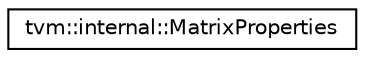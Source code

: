 digraph "Graphical Class Hierarchy"
{
  edge [fontname="Helvetica",fontsize="10",labelfontname="Helvetica",labelfontsize="10"];
  node [fontname="Helvetica",fontsize="10",shape=record];
  rankdir="LR";
  Node0 [label="tvm::internal::MatrixProperties",height=0.2,width=0.4,color="black", fillcolor="white", style="filled",URL="$classtvm_1_1internal_1_1MatrixProperties.html"];
}
